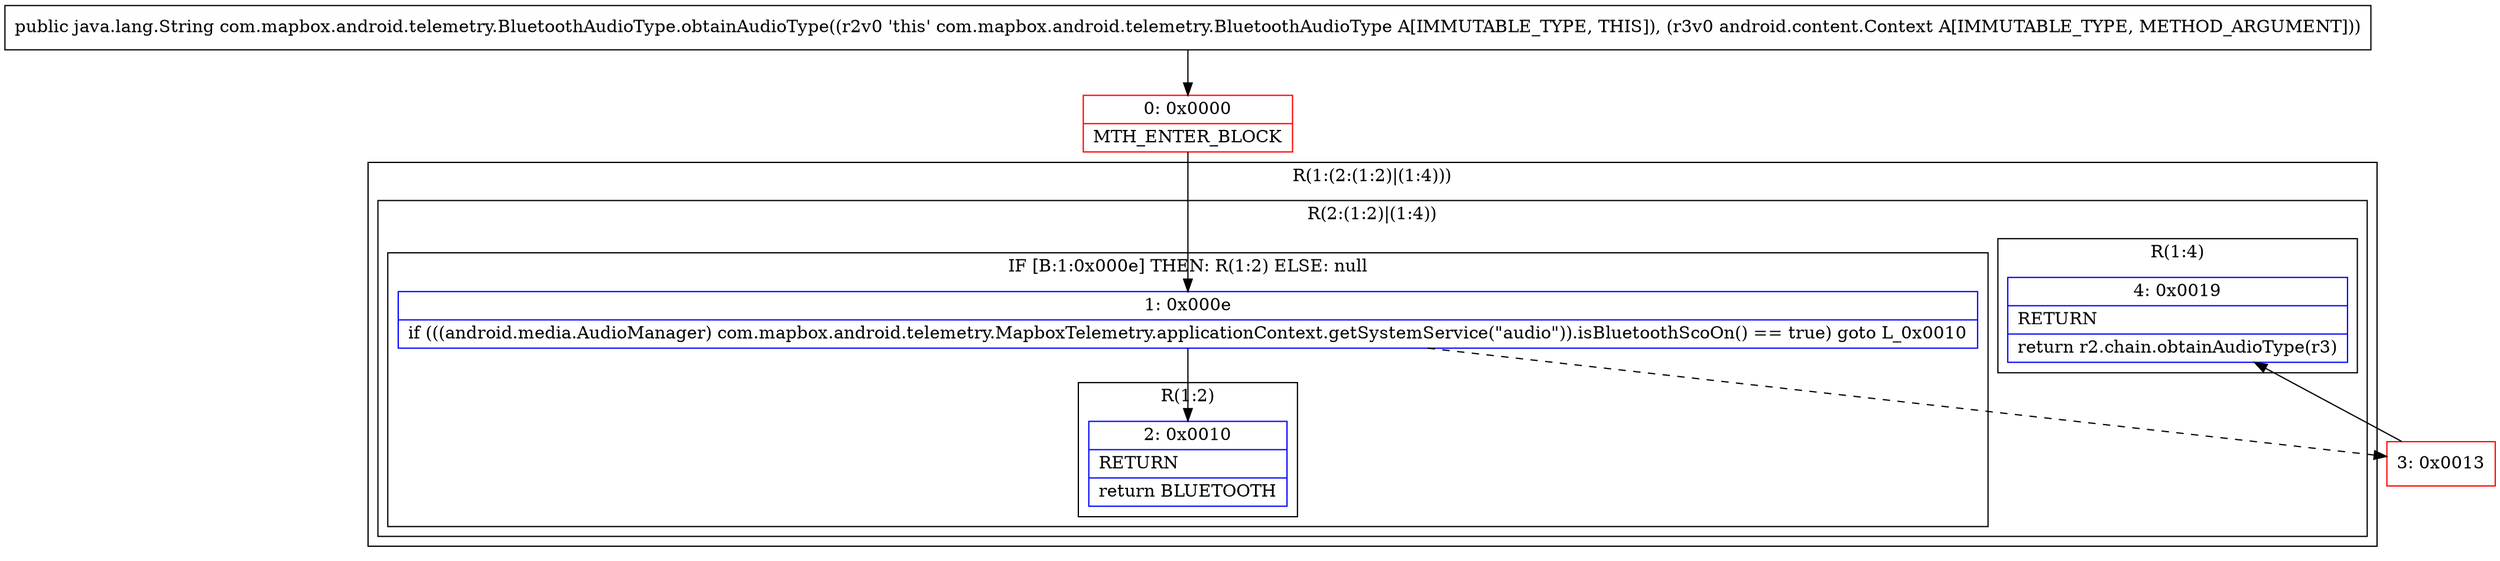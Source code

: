digraph "CFG forcom.mapbox.android.telemetry.BluetoothAudioType.obtainAudioType(Landroid\/content\/Context;)Ljava\/lang\/String;" {
subgraph cluster_Region_341131130 {
label = "R(1:(2:(1:2)|(1:4)))";
node [shape=record,color=blue];
subgraph cluster_Region_1283329526 {
label = "R(2:(1:2)|(1:4))";
node [shape=record,color=blue];
subgraph cluster_IfRegion_1752043945 {
label = "IF [B:1:0x000e] THEN: R(1:2) ELSE: null";
node [shape=record,color=blue];
Node_1 [shape=record,label="{1\:\ 0x000e|if (((android.media.AudioManager) com.mapbox.android.telemetry.MapboxTelemetry.applicationContext.getSystemService(\"audio\")).isBluetoothScoOn() == true) goto L_0x0010\l}"];
subgraph cluster_Region_2017698275 {
label = "R(1:2)";
node [shape=record,color=blue];
Node_2 [shape=record,label="{2\:\ 0x0010|RETURN\l|return BLUETOOTH\l}"];
}
}
subgraph cluster_Region_1171320702 {
label = "R(1:4)";
node [shape=record,color=blue];
Node_4 [shape=record,label="{4\:\ 0x0019|RETURN\l|return r2.chain.obtainAudioType(r3)\l}"];
}
}
}
Node_0 [shape=record,color=red,label="{0\:\ 0x0000|MTH_ENTER_BLOCK\l}"];
Node_3 [shape=record,color=red,label="{3\:\ 0x0013}"];
MethodNode[shape=record,label="{public java.lang.String com.mapbox.android.telemetry.BluetoothAudioType.obtainAudioType((r2v0 'this' com.mapbox.android.telemetry.BluetoothAudioType A[IMMUTABLE_TYPE, THIS]), (r3v0 android.content.Context A[IMMUTABLE_TYPE, METHOD_ARGUMENT])) }"];
MethodNode -> Node_0;
Node_1 -> Node_2;
Node_1 -> Node_3[style=dashed];
Node_0 -> Node_1;
Node_3 -> Node_4;
}

